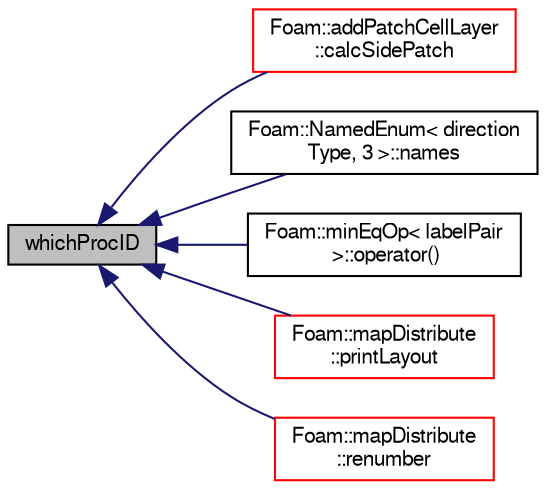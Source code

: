 digraph "whichProcID"
{
  bgcolor="transparent";
  edge [fontname="FreeSans",fontsize="10",labelfontname="FreeSans",labelfontsize="10"];
  node [fontname="FreeSans",fontsize="10",shape=record];
  rankdir="LR";
  Node410 [label="whichProcID",height=0.2,width=0.4,color="black", fillcolor="grey75", style="filled", fontcolor="black"];
  Node410 -> Node411 [dir="back",color="midnightblue",fontsize="10",style="solid",fontname="FreeSans"];
  Node411 [label="Foam::addPatchCellLayer\l::calcSidePatch",height=0.2,width=0.4,color="red",URL="$a21626.html#a25346f181e6f56df9a1839ff94eea581",tooltip="Boundary edges get extruded into boundary faces. Determine patch. "];
  Node410 -> Node419 [dir="back",color="midnightblue",fontsize="10",style="solid",fontname="FreeSans"];
  Node419 [label="Foam::NamedEnum\< direction\lType, 3 \>::names",height=0.2,width=0.4,color="black",URL="$a25998.html#a7350da3a0edd92cd11e6c479c9967dc8"];
  Node410 -> Node420 [dir="back",color="midnightblue",fontsize="10",style="solid",fontname="FreeSans"];
  Node420 [label="Foam::minEqOp\< labelPair\l \>::operator()",height=0.2,width=0.4,color="black",URL="$a21438.html#a5110bdded347caa6365e4d10554dfc32"];
  Node410 -> Node421 [dir="back",color="midnightblue",fontsize="10",style="solid",fontname="FreeSans"];
  Node421 [label="Foam::mapDistribute\l::printLayout",height=0.2,width=0.4,color="red",URL="$a27362.html#a354c270fcad8f00ba2bf069b0f68a729",tooltip="Debug: print layout. Can only be used on maps with sorted. "];
  Node410 -> Node425 [dir="back",color="midnightblue",fontsize="10",style="solid",fontname="FreeSans"];
  Node425 [label="Foam::mapDistribute\l::renumber",height=0.2,width=0.4,color="red",URL="$a27362.html#a47982060bb4a510a889e78fccf36e513",tooltip="Helper for construct from globalIndex. Renumbers element. "];
}
